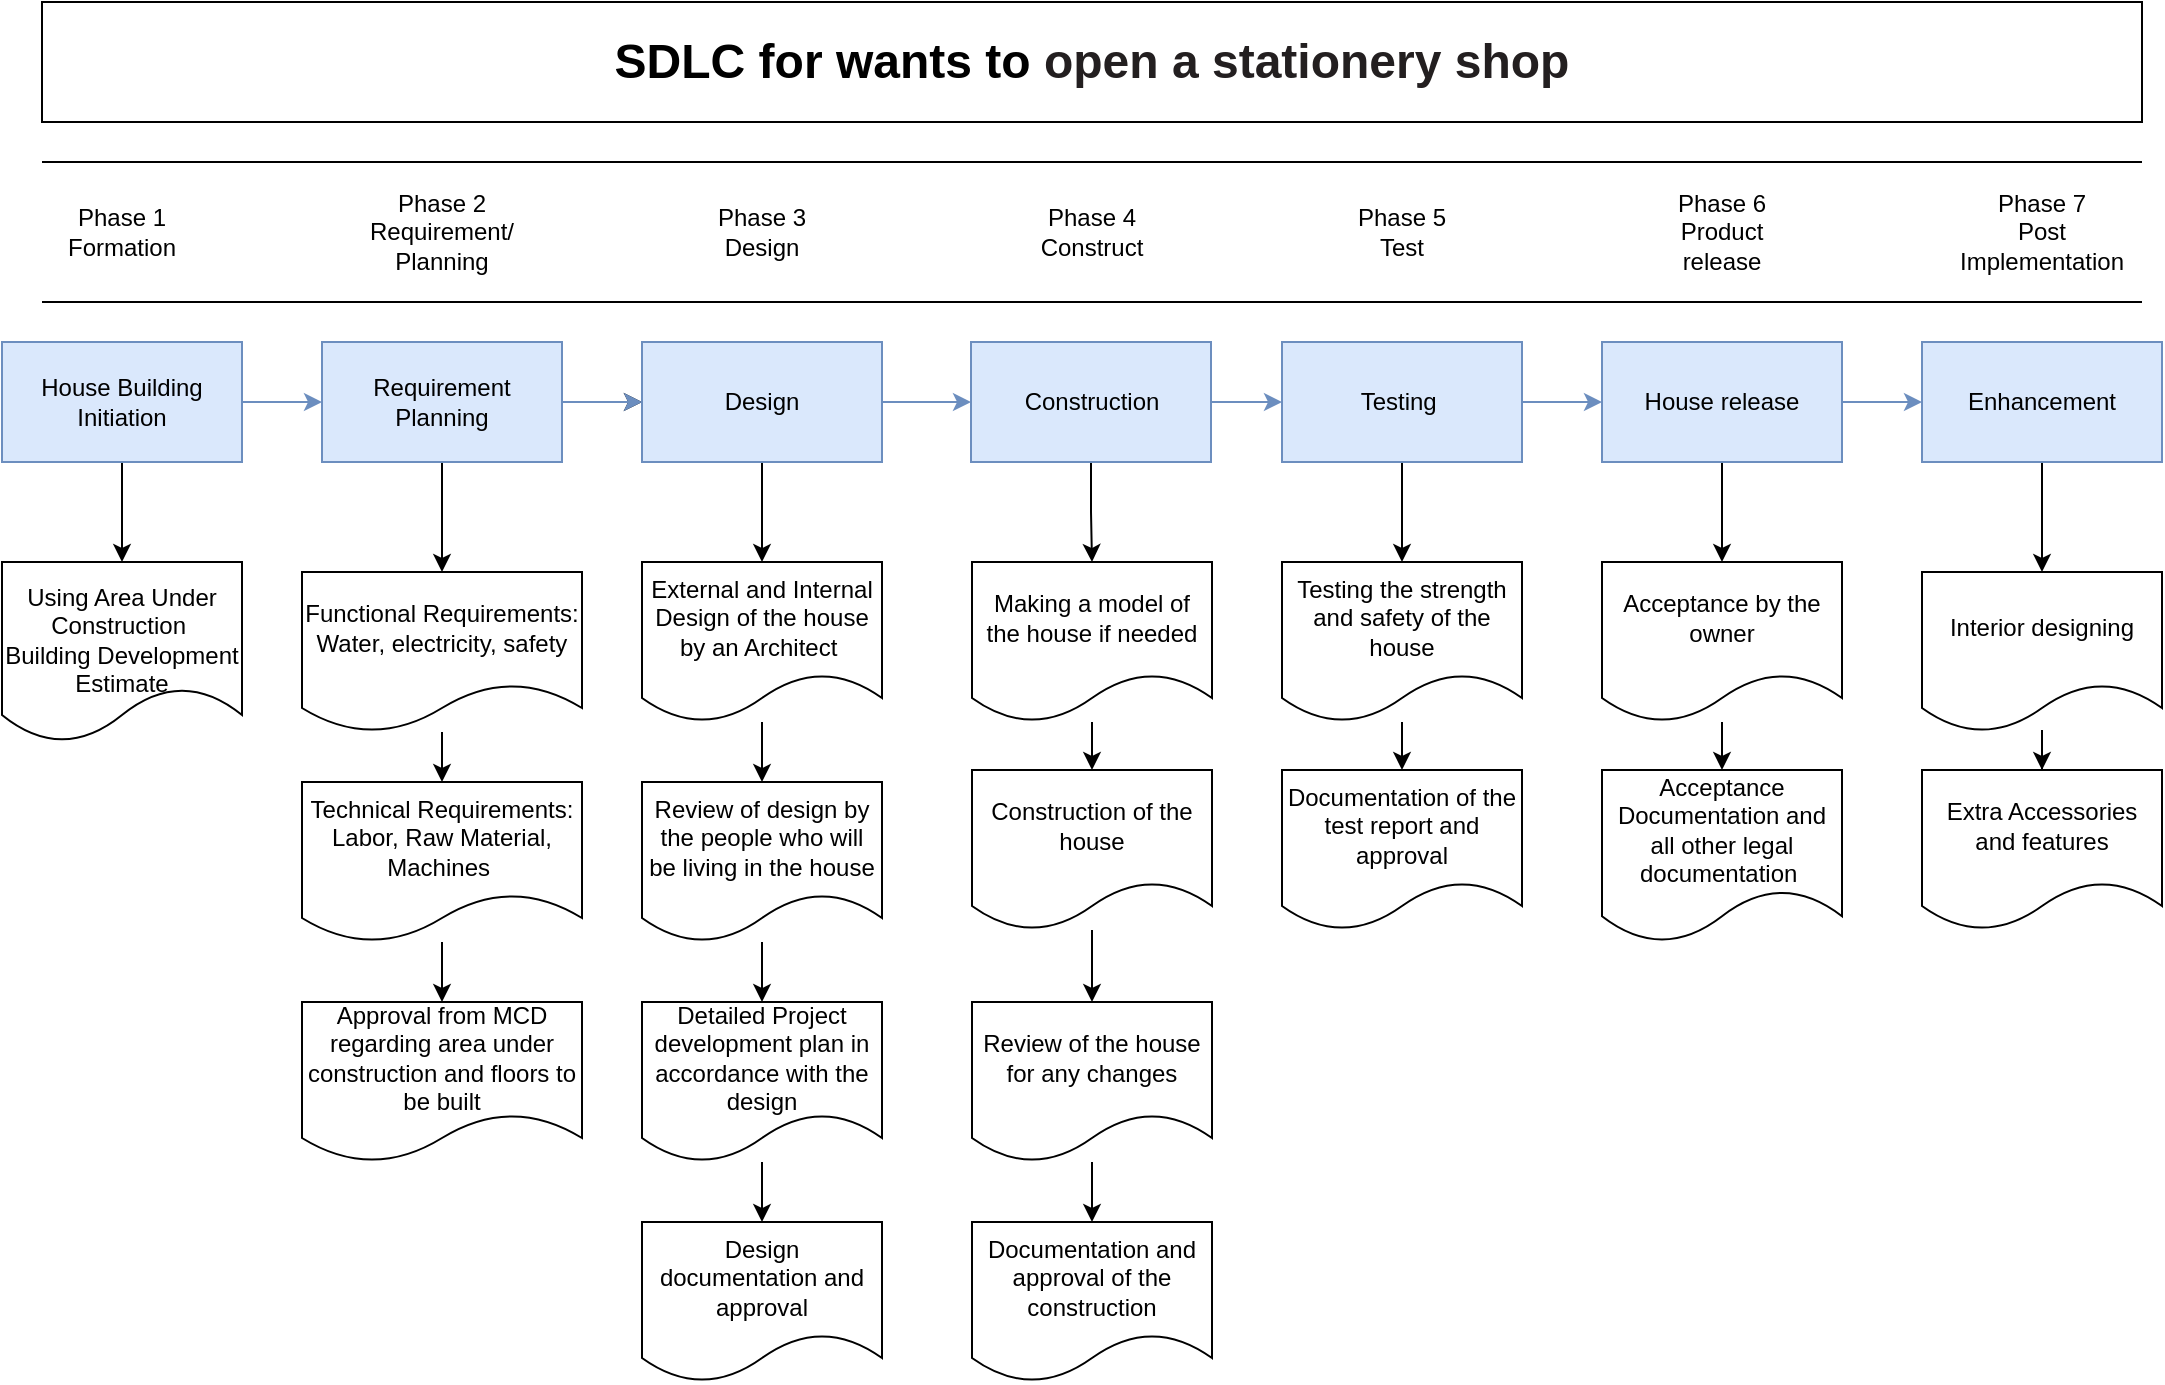 <mxfile version="17.4.0" type="github">
  <diagram id="N88fRqQBOQMOm4eH01vv" name="Page-1">
    <mxGraphModel dx="1278" dy="525" grid="1" gridSize="10" guides="1" tooltips="1" connect="1" arrows="1" fold="1" page="1" pageScale="1" pageWidth="1169" pageHeight="827" background="#ffffff" math="0" shadow="0">
      <root>
        <mxCell id="0" />
        <mxCell id="1" parent="0" />
        <mxCell id="7y25BIzcjMbYV9Ad7kBw-5" value="" style="edgeStyle=orthogonalEdgeStyle;rounded=0;orthogonalLoop=1;jettySize=auto;html=1;fillColor=#dae8fc;strokeColor=#6c8ebf;" parent="1" source="7y25BIzcjMbYV9Ad7kBw-1" target="7y25BIzcjMbYV9Ad7kBw-2" edge="1">
          <mxGeometry relative="1" as="geometry" />
        </mxCell>
        <mxCell id="7y25BIzcjMbYV9Ad7kBw-7" value="" style="edgeStyle=orthogonalEdgeStyle;rounded=0;orthogonalLoop=1;jettySize=auto;html=1;" parent="1" source="7y25BIzcjMbYV9Ad7kBw-1" target="7y25BIzcjMbYV9Ad7kBw-4" edge="1">
          <mxGeometry relative="1" as="geometry" />
        </mxCell>
        <mxCell id="7y25BIzcjMbYV9Ad7kBw-1" value="House Building Initiation" style="rounded=0;whiteSpace=wrap;html=1;fillColor=#dae8fc;strokeColor=#6c8ebf;" parent="1" vertex="1">
          <mxGeometry x="40" y="200" width="120" height="60" as="geometry" />
        </mxCell>
        <mxCell id="7y25BIzcjMbYV9Ad7kBw-6" value="" style="edgeStyle=orthogonalEdgeStyle;rounded=0;orthogonalLoop=1;jettySize=auto;html=1;" parent="1" source="7y25BIzcjMbYV9Ad7kBw-2" target="7y25BIzcjMbYV9Ad7kBw-3" edge="1">
          <mxGeometry relative="1" as="geometry" />
        </mxCell>
        <mxCell id="7y25BIzcjMbYV9Ad7kBw-9" value="" style="edgeStyle=orthogonalEdgeStyle;rounded=0;orthogonalLoop=1;jettySize=auto;html=1;" parent="1" source="7y25BIzcjMbYV9Ad7kBw-2" target="7y25BIzcjMbYV9Ad7kBw-8" edge="1">
          <mxGeometry relative="1" as="geometry" />
        </mxCell>
        <mxCell id="DtMlrCJC0qW7CI2PNR6A-1" value="" style="edgeStyle=orthogonalEdgeStyle;rounded=0;orthogonalLoop=1;jettySize=auto;html=1;fillColor=#dae8fc;strokeColor=#6c8ebf;" parent="1" source="7y25BIzcjMbYV9Ad7kBw-2" target="7y25BIzcjMbYV9Ad7kBw-3" edge="1">
          <mxGeometry relative="1" as="geometry" />
        </mxCell>
        <mxCell id="7y25BIzcjMbYV9Ad7kBw-2" value="Requirement&lt;br&gt;Planning" style="rounded=0;whiteSpace=wrap;html=1;fillColor=#dae8fc;strokeColor=#6c8ebf;" parent="1" vertex="1">
          <mxGeometry x="200" y="200" width="120" height="60" as="geometry" />
        </mxCell>
        <mxCell id="7y25BIzcjMbYV9Ad7kBw-15" value="" style="edgeStyle=orthogonalEdgeStyle;rounded=0;orthogonalLoop=1;jettySize=auto;html=1;" parent="1" source="7y25BIzcjMbYV9Ad7kBw-3" target="7y25BIzcjMbYV9Ad7kBw-14" edge="1">
          <mxGeometry relative="1" as="geometry" />
        </mxCell>
        <mxCell id="7y25BIzcjMbYV9Ad7kBw-21" value="" style="edgeStyle=orthogonalEdgeStyle;rounded=0;orthogonalLoop=1;jettySize=auto;html=1;fillColor=#dae8fc;strokeColor=#6c8ebf;" parent="1" source="7y25BIzcjMbYV9Ad7kBw-3" target="7y25BIzcjMbYV9Ad7kBw-20" edge="1">
          <mxGeometry relative="1" as="geometry" />
        </mxCell>
        <mxCell id="7y25BIzcjMbYV9Ad7kBw-3" value="Design" style="rounded=0;whiteSpace=wrap;html=1;fillColor=#dae8fc;strokeColor=#6c8ebf;" parent="1" vertex="1">
          <mxGeometry x="360" y="200" width="120" height="60" as="geometry" />
        </mxCell>
        <mxCell id="7y25BIzcjMbYV9Ad7kBw-4" value="&lt;br&gt;Using Area Under Construction&amp;nbsp;&lt;br&gt;Building Development Estimate" style="shape=document;whiteSpace=wrap;html=1;boundedLbl=1;" parent="1" vertex="1">
          <mxGeometry x="40" y="310" width="120" height="90" as="geometry" />
        </mxCell>
        <mxCell id="7y25BIzcjMbYV9Ad7kBw-11" value="" style="edgeStyle=orthogonalEdgeStyle;rounded=0;orthogonalLoop=1;jettySize=auto;html=1;" parent="1" source="7y25BIzcjMbYV9Ad7kBw-8" target="7y25BIzcjMbYV9Ad7kBw-10" edge="1">
          <mxGeometry relative="1" as="geometry" />
        </mxCell>
        <mxCell id="7y25BIzcjMbYV9Ad7kBw-8" value="Functional Requirements:&lt;br&gt;Water, electricity, safety" style="shape=document;whiteSpace=wrap;html=1;boundedLbl=1;rounded=0;" parent="1" vertex="1">
          <mxGeometry x="190" y="315" width="140" height="80" as="geometry" />
        </mxCell>
        <mxCell id="7y25BIzcjMbYV9Ad7kBw-13" value="" style="edgeStyle=orthogonalEdgeStyle;rounded=0;orthogonalLoop=1;jettySize=auto;html=1;" parent="1" source="7y25BIzcjMbYV9Ad7kBw-10" target="7y25BIzcjMbYV9Ad7kBw-12" edge="1">
          <mxGeometry relative="1" as="geometry" />
        </mxCell>
        <mxCell id="7y25BIzcjMbYV9Ad7kBw-10" value="Technical Requirements:&lt;br&gt;Labor, Raw Material, Machines&amp;nbsp;" style="shape=document;whiteSpace=wrap;html=1;boundedLbl=1;rounded=0;" parent="1" vertex="1">
          <mxGeometry x="190" y="420" width="140" height="80" as="geometry" />
        </mxCell>
        <mxCell id="7y25BIzcjMbYV9Ad7kBw-12" value="Approval from MCD regarding area under construction and floors to be built" style="shape=document;whiteSpace=wrap;html=1;boundedLbl=1;rounded=0;" parent="1" vertex="1">
          <mxGeometry x="190" y="530" width="140" height="80" as="geometry" />
        </mxCell>
        <mxCell id="7y25BIzcjMbYV9Ad7kBw-17" value="" style="edgeStyle=orthogonalEdgeStyle;rounded=0;orthogonalLoop=1;jettySize=auto;html=1;" parent="1" source="7y25BIzcjMbYV9Ad7kBw-14" target="7y25BIzcjMbYV9Ad7kBw-16" edge="1">
          <mxGeometry relative="1" as="geometry" />
        </mxCell>
        <mxCell id="7y25BIzcjMbYV9Ad7kBw-14" value="External and Internal Design of the house by an Architect&amp;nbsp;" style="shape=document;whiteSpace=wrap;html=1;boundedLbl=1;rounded=0;" parent="1" vertex="1">
          <mxGeometry x="360" y="310" width="120" height="80" as="geometry" />
        </mxCell>
        <mxCell id="7y25BIzcjMbYV9Ad7kBw-19" value="" style="edgeStyle=orthogonalEdgeStyle;rounded=0;orthogonalLoop=1;jettySize=auto;html=1;" parent="1" source="7y25BIzcjMbYV9Ad7kBw-16" target="7y25BIzcjMbYV9Ad7kBw-18" edge="1">
          <mxGeometry relative="1" as="geometry" />
        </mxCell>
        <mxCell id="7y25BIzcjMbYV9Ad7kBw-16" value="Review of design by the people who will be living in the house" style="shape=document;whiteSpace=wrap;html=1;boundedLbl=1;rounded=0;" parent="1" vertex="1">
          <mxGeometry x="360" y="420" width="120" height="80" as="geometry" />
        </mxCell>
        <mxCell id="7y25BIzcjMbYV9Ad7kBw-35" value="" style="edgeStyle=orthogonalEdgeStyle;rounded=0;orthogonalLoop=1;jettySize=auto;html=1;" parent="1" source="7y25BIzcjMbYV9Ad7kBw-18" target="7y25BIzcjMbYV9Ad7kBw-34" edge="1">
          <mxGeometry relative="1" as="geometry" />
        </mxCell>
        <mxCell id="7y25BIzcjMbYV9Ad7kBw-18" value="Detailed Project development plan in accordance with the design" style="shape=document;whiteSpace=wrap;html=1;boundedLbl=1;rounded=0;" parent="1" vertex="1">
          <mxGeometry x="360" y="530" width="120" height="80" as="geometry" />
        </mxCell>
        <mxCell id="7y25BIzcjMbYV9Ad7kBw-23" value="" style="edgeStyle=orthogonalEdgeStyle;rounded=0;orthogonalLoop=1;jettySize=auto;html=1;" parent="1" source="7y25BIzcjMbYV9Ad7kBw-20" target="7y25BIzcjMbYV9Ad7kBw-22" edge="1">
          <mxGeometry relative="1" as="geometry" />
        </mxCell>
        <mxCell id="7y25BIzcjMbYV9Ad7kBw-29" value="" style="edgeStyle=orthogonalEdgeStyle;rounded=0;orthogonalLoop=1;jettySize=auto;html=1;fillColor=#dae8fc;strokeColor=#6c8ebf;" parent="1" source="7y25BIzcjMbYV9Ad7kBw-20" target="7y25BIzcjMbYV9Ad7kBw-28" edge="1">
          <mxGeometry relative="1" as="geometry" />
        </mxCell>
        <mxCell id="7y25BIzcjMbYV9Ad7kBw-20" value="Construction" style="rounded=0;whiteSpace=wrap;html=1;fillColor=#dae8fc;strokeColor=#6c8ebf;" parent="1" vertex="1">
          <mxGeometry x="524.5" y="200" width="120" height="60" as="geometry" />
        </mxCell>
        <mxCell id="7y25BIzcjMbYV9Ad7kBw-25" value="" style="edgeStyle=orthogonalEdgeStyle;rounded=0;orthogonalLoop=1;jettySize=auto;html=1;" parent="1" source="7y25BIzcjMbYV9Ad7kBw-22" target="7y25BIzcjMbYV9Ad7kBw-24" edge="1">
          <mxGeometry relative="1" as="geometry" />
        </mxCell>
        <mxCell id="7y25BIzcjMbYV9Ad7kBw-22" value="Making a model of the house if needed" style="shape=document;whiteSpace=wrap;html=1;boundedLbl=1;rounded=0;" parent="1" vertex="1">
          <mxGeometry x="525" y="310" width="120" height="80" as="geometry" />
        </mxCell>
        <mxCell id="7y25BIzcjMbYV9Ad7kBw-27" value="" style="edgeStyle=orthogonalEdgeStyle;rounded=0;orthogonalLoop=1;jettySize=auto;html=1;" parent="1" source="7y25BIzcjMbYV9Ad7kBw-24" target="7y25BIzcjMbYV9Ad7kBw-26" edge="1">
          <mxGeometry relative="1" as="geometry" />
        </mxCell>
        <mxCell id="7y25BIzcjMbYV9Ad7kBw-24" value="Construction of the house" style="shape=document;whiteSpace=wrap;html=1;boundedLbl=1;rounded=0;" parent="1" vertex="1">
          <mxGeometry x="525" y="414" width="120" height="80" as="geometry" />
        </mxCell>
        <mxCell id="7y25BIzcjMbYV9Ad7kBw-37" value="" style="edgeStyle=orthogonalEdgeStyle;rounded=0;orthogonalLoop=1;jettySize=auto;html=1;" parent="1" source="7y25BIzcjMbYV9Ad7kBw-26" target="7y25BIzcjMbYV9Ad7kBw-36" edge="1">
          <mxGeometry relative="1" as="geometry" />
        </mxCell>
        <mxCell id="7y25BIzcjMbYV9Ad7kBw-26" value="Review of the house for any changes" style="shape=document;whiteSpace=wrap;html=1;boundedLbl=1;rounded=0;" parent="1" vertex="1">
          <mxGeometry x="525" y="530" width="120" height="80" as="geometry" />
        </mxCell>
        <mxCell id="7y25BIzcjMbYV9Ad7kBw-31" value="" style="edgeStyle=orthogonalEdgeStyle;rounded=0;orthogonalLoop=1;jettySize=auto;html=1;" parent="1" source="7y25BIzcjMbYV9Ad7kBw-28" target="7y25BIzcjMbYV9Ad7kBw-30" edge="1">
          <mxGeometry relative="1" as="geometry" />
        </mxCell>
        <mxCell id="7y25BIzcjMbYV9Ad7kBw-39" value="" style="edgeStyle=orthogonalEdgeStyle;rounded=0;orthogonalLoop=1;jettySize=auto;html=1;fillColor=#dae8fc;strokeColor=#6c8ebf;" parent="1" source="7y25BIzcjMbYV9Ad7kBw-28" target="7y25BIzcjMbYV9Ad7kBw-38" edge="1">
          <mxGeometry relative="1" as="geometry" />
        </mxCell>
        <mxCell id="7y25BIzcjMbYV9Ad7kBw-28" value="Testing&amp;nbsp;" style="rounded=0;whiteSpace=wrap;html=1;fillColor=#dae8fc;strokeColor=#6c8ebf;" parent="1" vertex="1">
          <mxGeometry x="680" y="200" width="120" height="60" as="geometry" />
        </mxCell>
        <mxCell id="7y25BIzcjMbYV9Ad7kBw-33" value="" style="edgeStyle=orthogonalEdgeStyle;rounded=0;orthogonalLoop=1;jettySize=auto;html=1;" parent="1" source="7y25BIzcjMbYV9Ad7kBw-30" target="7y25BIzcjMbYV9Ad7kBw-32" edge="1">
          <mxGeometry relative="1" as="geometry" />
        </mxCell>
        <mxCell id="7y25BIzcjMbYV9Ad7kBw-30" value="Testing the strength and safety of the house" style="shape=document;whiteSpace=wrap;html=1;boundedLbl=1;rounded=0;" parent="1" vertex="1">
          <mxGeometry x="680" y="310" width="120" height="80" as="geometry" />
        </mxCell>
        <mxCell id="7y25BIzcjMbYV9Ad7kBw-32" value="Documentation of the test report and approval" style="shape=document;whiteSpace=wrap;html=1;boundedLbl=1;rounded=0;" parent="1" vertex="1">
          <mxGeometry x="680" y="414" width="120" height="80" as="geometry" />
        </mxCell>
        <mxCell id="7y25BIzcjMbYV9Ad7kBw-34" value="Design documentation and approval" style="shape=document;whiteSpace=wrap;html=1;boundedLbl=1;rounded=0;" parent="1" vertex="1">
          <mxGeometry x="360" y="640" width="120" height="80" as="geometry" />
        </mxCell>
        <mxCell id="7y25BIzcjMbYV9Ad7kBw-36" value="Documentation and approval of the construction" style="shape=document;whiteSpace=wrap;html=1;boundedLbl=1;rounded=0;" parent="1" vertex="1">
          <mxGeometry x="525" y="640" width="120" height="80" as="geometry" />
        </mxCell>
        <mxCell id="7y25BIzcjMbYV9Ad7kBw-41" value="" style="edgeStyle=orthogonalEdgeStyle;rounded=0;orthogonalLoop=1;jettySize=auto;html=1;" parent="1" source="7y25BIzcjMbYV9Ad7kBw-38" target="7y25BIzcjMbYV9Ad7kBw-40" edge="1">
          <mxGeometry relative="1" as="geometry" />
        </mxCell>
        <mxCell id="7y25BIzcjMbYV9Ad7kBw-45" value="" style="edgeStyle=orthogonalEdgeStyle;rounded=0;orthogonalLoop=1;jettySize=auto;html=1;fillColor=#dae8fc;strokeColor=#6c8ebf;" parent="1" source="7y25BIzcjMbYV9Ad7kBw-38" target="7y25BIzcjMbYV9Ad7kBw-44" edge="1">
          <mxGeometry relative="1" as="geometry" />
        </mxCell>
        <mxCell id="7y25BIzcjMbYV9Ad7kBw-38" value="House release" style="whiteSpace=wrap;html=1;rounded=0;fillColor=#dae8fc;strokeColor=#6c8ebf;" parent="1" vertex="1">
          <mxGeometry x="840" y="200" width="120" height="60" as="geometry" />
        </mxCell>
        <mxCell id="7y25BIzcjMbYV9Ad7kBw-43" value="" style="edgeStyle=orthogonalEdgeStyle;rounded=0;orthogonalLoop=1;jettySize=auto;html=1;" parent="1" source="7y25BIzcjMbYV9Ad7kBw-40" target="7y25BIzcjMbYV9Ad7kBw-42" edge="1">
          <mxGeometry relative="1" as="geometry" />
        </mxCell>
        <mxCell id="7y25BIzcjMbYV9Ad7kBw-40" value="Acceptance by the owner" style="shape=document;whiteSpace=wrap;html=1;boundedLbl=1;rounded=0;" parent="1" vertex="1">
          <mxGeometry x="840" y="310" width="120" height="80" as="geometry" />
        </mxCell>
        <mxCell id="7y25BIzcjMbYV9Ad7kBw-42" value="Acceptance Documentation and all other legal documentation&amp;nbsp;" style="shape=document;whiteSpace=wrap;html=1;boundedLbl=1;rounded=0;" parent="1" vertex="1">
          <mxGeometry x="840" y="414" width="120" height="86" as="geometry" />
        </mxCell>
        <mxCell id="7y25BIzcjMbYV9Ad7kBw-47" value="" style="edgeStyle=orthogonalEdgeStyle;rounded=0;orthogonalLoop=1;jettySize=auto;html=1;" parent="1" source="7y25BIzcjMbYV9Ad7kBw-44" target="7y25BIzcjMbYV9Ad7kBw-46" edge="1">
          <mxGeometry relative="1" as="geometry" />
        </mxCell>
        <mxCell id="7y25BIzcjMbYV9Ad7kBw-44" value="Enhancement" style="whiteSpace=wrap;html=1;rounded=0;fillColor=#dae8fc;strokeColor=#6c8ebf;" parent="1" vertex="1">
          <mxGeometry x="1000" y="200" width="120" height="60" as="geometry" />
        </mxCell>
        <mxCell id="7y25BIzcjMbYV9Ad7kBw-49" value="" style="edgeStyle=orthogonalEdgeStyle;rounded=0;orthogonalLoop=1;jettySize=auto;html=1;" parent="1" source="7y25BIzcjMbYV9Ad7kBw-46" target="7y25BIzcjMbYV9Ad7kBw-48" edge="1">
          <mxGeometry relative="1" as="geometry" />
        </mxCell>
        <mxCell id="7y25BIzcjMbYV9Ad7kBw-46" value="Interior designing" style="shape=document;whiteSpace=wrap;html=1;boundedLbl=1;rounded=0;" parent="1" vertex="1">
          <mxGeometry x="1000" y="315" width="120" height="80" as="geometry" />
        </mxCell>
        <mxCell id="7y25BIzcjMbYV9Ad7kBw-48" value="Extra Accessories and features" style="shape=document;whiteSpace=wrap;html=1;boundedLbl=1;rounded=0;" parent="1" vertex="1">
          <mxGeometry x="1000" y="414" width="120" height="80" as="geometry" />
        </mxCell>
        <mxCell id="DtMlrCJC0qW7CI2PNR6A-3" value="Phase 1&lt;br&gt;Formation" style="text;html=1;strokeColor=none;fillColor=none;align=center;verticalAlign=middle;whiteSpace=wrap;rounded=0;" parent="1" vertex="1">
          <mxGeometry x="70" y="130" width="60" height="30" as="geometry" />
        </mxCell>
        <mxCell id="DtMlrCJC0qW7CI2PNR6A-4" value="Phase 2&lt;br&gt;Requirement/ Planning" style="text;html=1;strokeColor=none;fillColor=none;align=center;verticalAlign=middle;whiteSpace=wrap;rounded=0;" parent="1" vertex="1">
          <mxGeometry x="230" y="130" width="60" height="30" as="geometry" />
        </mxCell>
        <mxCell id="DtMlrCJC0qW7CI2PNR6A-6" value="Phase 3&lt;br&gt;Design" style="text;html=1;strokeColor=none;fillColor=none;align=center;verticalAlign=middle;whiteSpace=wrap;rounded=0;" parent="1" vertex="1">
          <mxGeometry x="390" y="130" width="60" height="30" as="geometry" />
        </mxCell>
        <mxCell id="DtMlrCJC0qW7CI2PNR6A-7" value="Phase 4&lt;br&gt;Construct" style="text;html=1;strokeColor=none;fillColor=none;align=center;verticalAlign=middle;whiteSpace=wrap;rounded=0;" parent="1" vertex="1">
          <mxGeometry x="555" y="130" width="60" height="30" as="geometry" />
        </mxCell>
        <mxCell id="DtMlrCJC0qW7CI2PNR6A-8" value="Phase 5&lt;br&gt;Test" style="text;html=1;strokeColor=none;fillColor=none;align=center;verticalAlign=middle;whiteSpace=wrap;rounded=0;" parent="1" vertex="1">
          <mxGeometry x="710" y="130" width="60" height="30" as="geometry" />
        </mxCell>
        <mxCell id="DtMlrCJC0qW7CI2PNR6A-9" value="Phase 6&lt;br&gt;Product release" style="text;html=1;strokeColor=none;fillColor=none;align=center;verticalAlign=middle;whiteSpace=wrap;rounded=0;" parent="1" vertex="1">
          <mxGeometry x="870" y="130" width="60" height="30" as="geometry" />
        </mxCell>
        <mxCell id="DtMlrCJC0qW7CI2PNR6A-10" value="Phase 7&lt;br&gt;Post Implementation" style="text;html=1;strokeColor=none;fillColor=none;align=center;verticalAlign=middle;whiteSpace=wrap;rounded=0;" parent="1" vertex="1">
          <mxGeometry x="1030" y="130" width="60" height="30" as="geometry" />
        </mxCell>
        <mxCell id="DtMlrCJC0qW7CI2PNR6A-12" value="" style="endArrow=none;html=1;rounded=0;" parent="1" edge="1">
          <mxGeometry width="50" height="50" relative="1" as="geometry">
            <mxPoint x="60" y="110" as="sourcePoint" />
            <mxPoint x="1110" y="110" as="targetPoint" />
          </mxGeometry>
        </mxCell>
        <mxCell id="DtMlrCJC0qW7CI2PNR6A-13" value="" style="endArrow=none;html=1;rounded=0;" parent="1" edge="1">
          <mxGeometry width="50" height="50" relative="1" as="geometry">
            <mxPoint x="60" y="180" as="sourcePoint" />
            <mxPoint x="1110" y="180" as="targetPoint" />
          </mxGeometry>
        </mxCell>
        <mxCell id="IzHZfGezDShvI1KzyOSK-2" value="&lt;font style=&quot;font-size: 24px&quot;&gt;&lt;b&gt;SDLC for wants to&amp;nbsp;&lt;span style=&quot;line-height: 19.26px ; color: rgb(35 , 31 , 32)&quot;&gt;open a stationery shop&lt;/span&gt;&lt;/b&gt;&lt;/font&gt;" style="whiteSpace=wrap;html=1;fontSize=18;" vertex="1" parent="1">
          <mxGeometry x="60" y="30" width="1050" height="60" as="geometry" />
        </mxCell>
      </root>
    </mxGraphModel>
  </diagram>
</mxfile>
